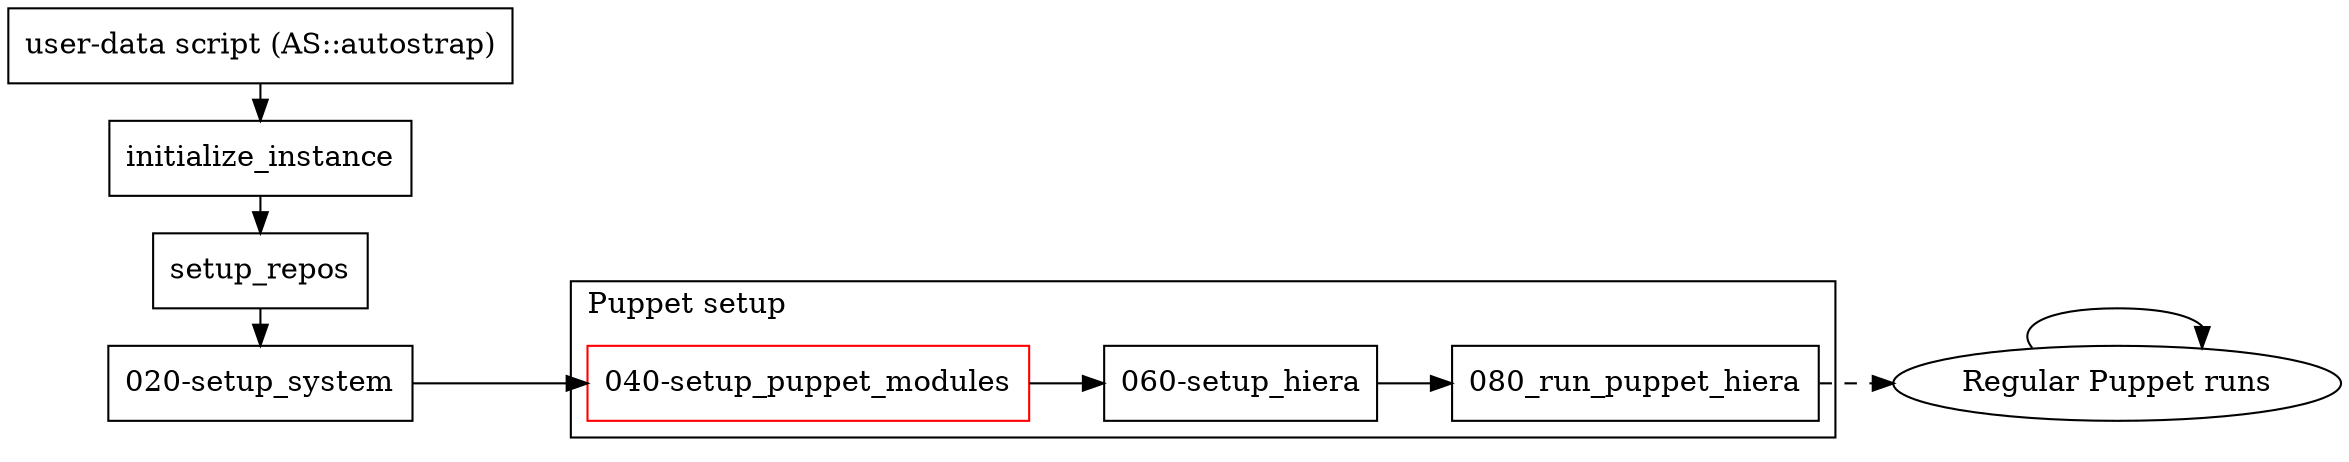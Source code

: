 digraph{

  // Global settings

  node [shape=box]
  rankdir=LR

  // nodes/node groups

  autostrap [label="user-data script (AS::autostrap)"];
  initialize_instance;
  {rank=same; autostrap, initialize_instance, setup_system, setup_repos}

  setup_system[label="020-setup_system"];
  setup_repos;

  subgraph cluster_puppet {
    setup_puppet_modules[color=red,label="040-setup_puppet_modules"];
    setup_hiera[label="060-setup_hiera"];
    run_puppet_hiera[label="080_run_puppet_hiera"];

    setup_puppet_modules -> setup_hiera -> run_puppet_hiera;
    label = "Puppet setup";
    labeljust=l;
    }



  puppet[shape=ellipse, label="Regular Puppet runs"];

  // edges

  autostrap -> initialize_instance;

  initialize_instance -> setup_repos;
  setup_repos -> setup_system;
  setup_system -> setup_puppet_modules;


  run_puppet_hiera -> puppet[style=dashed];
  puppet -> puppet;

}
